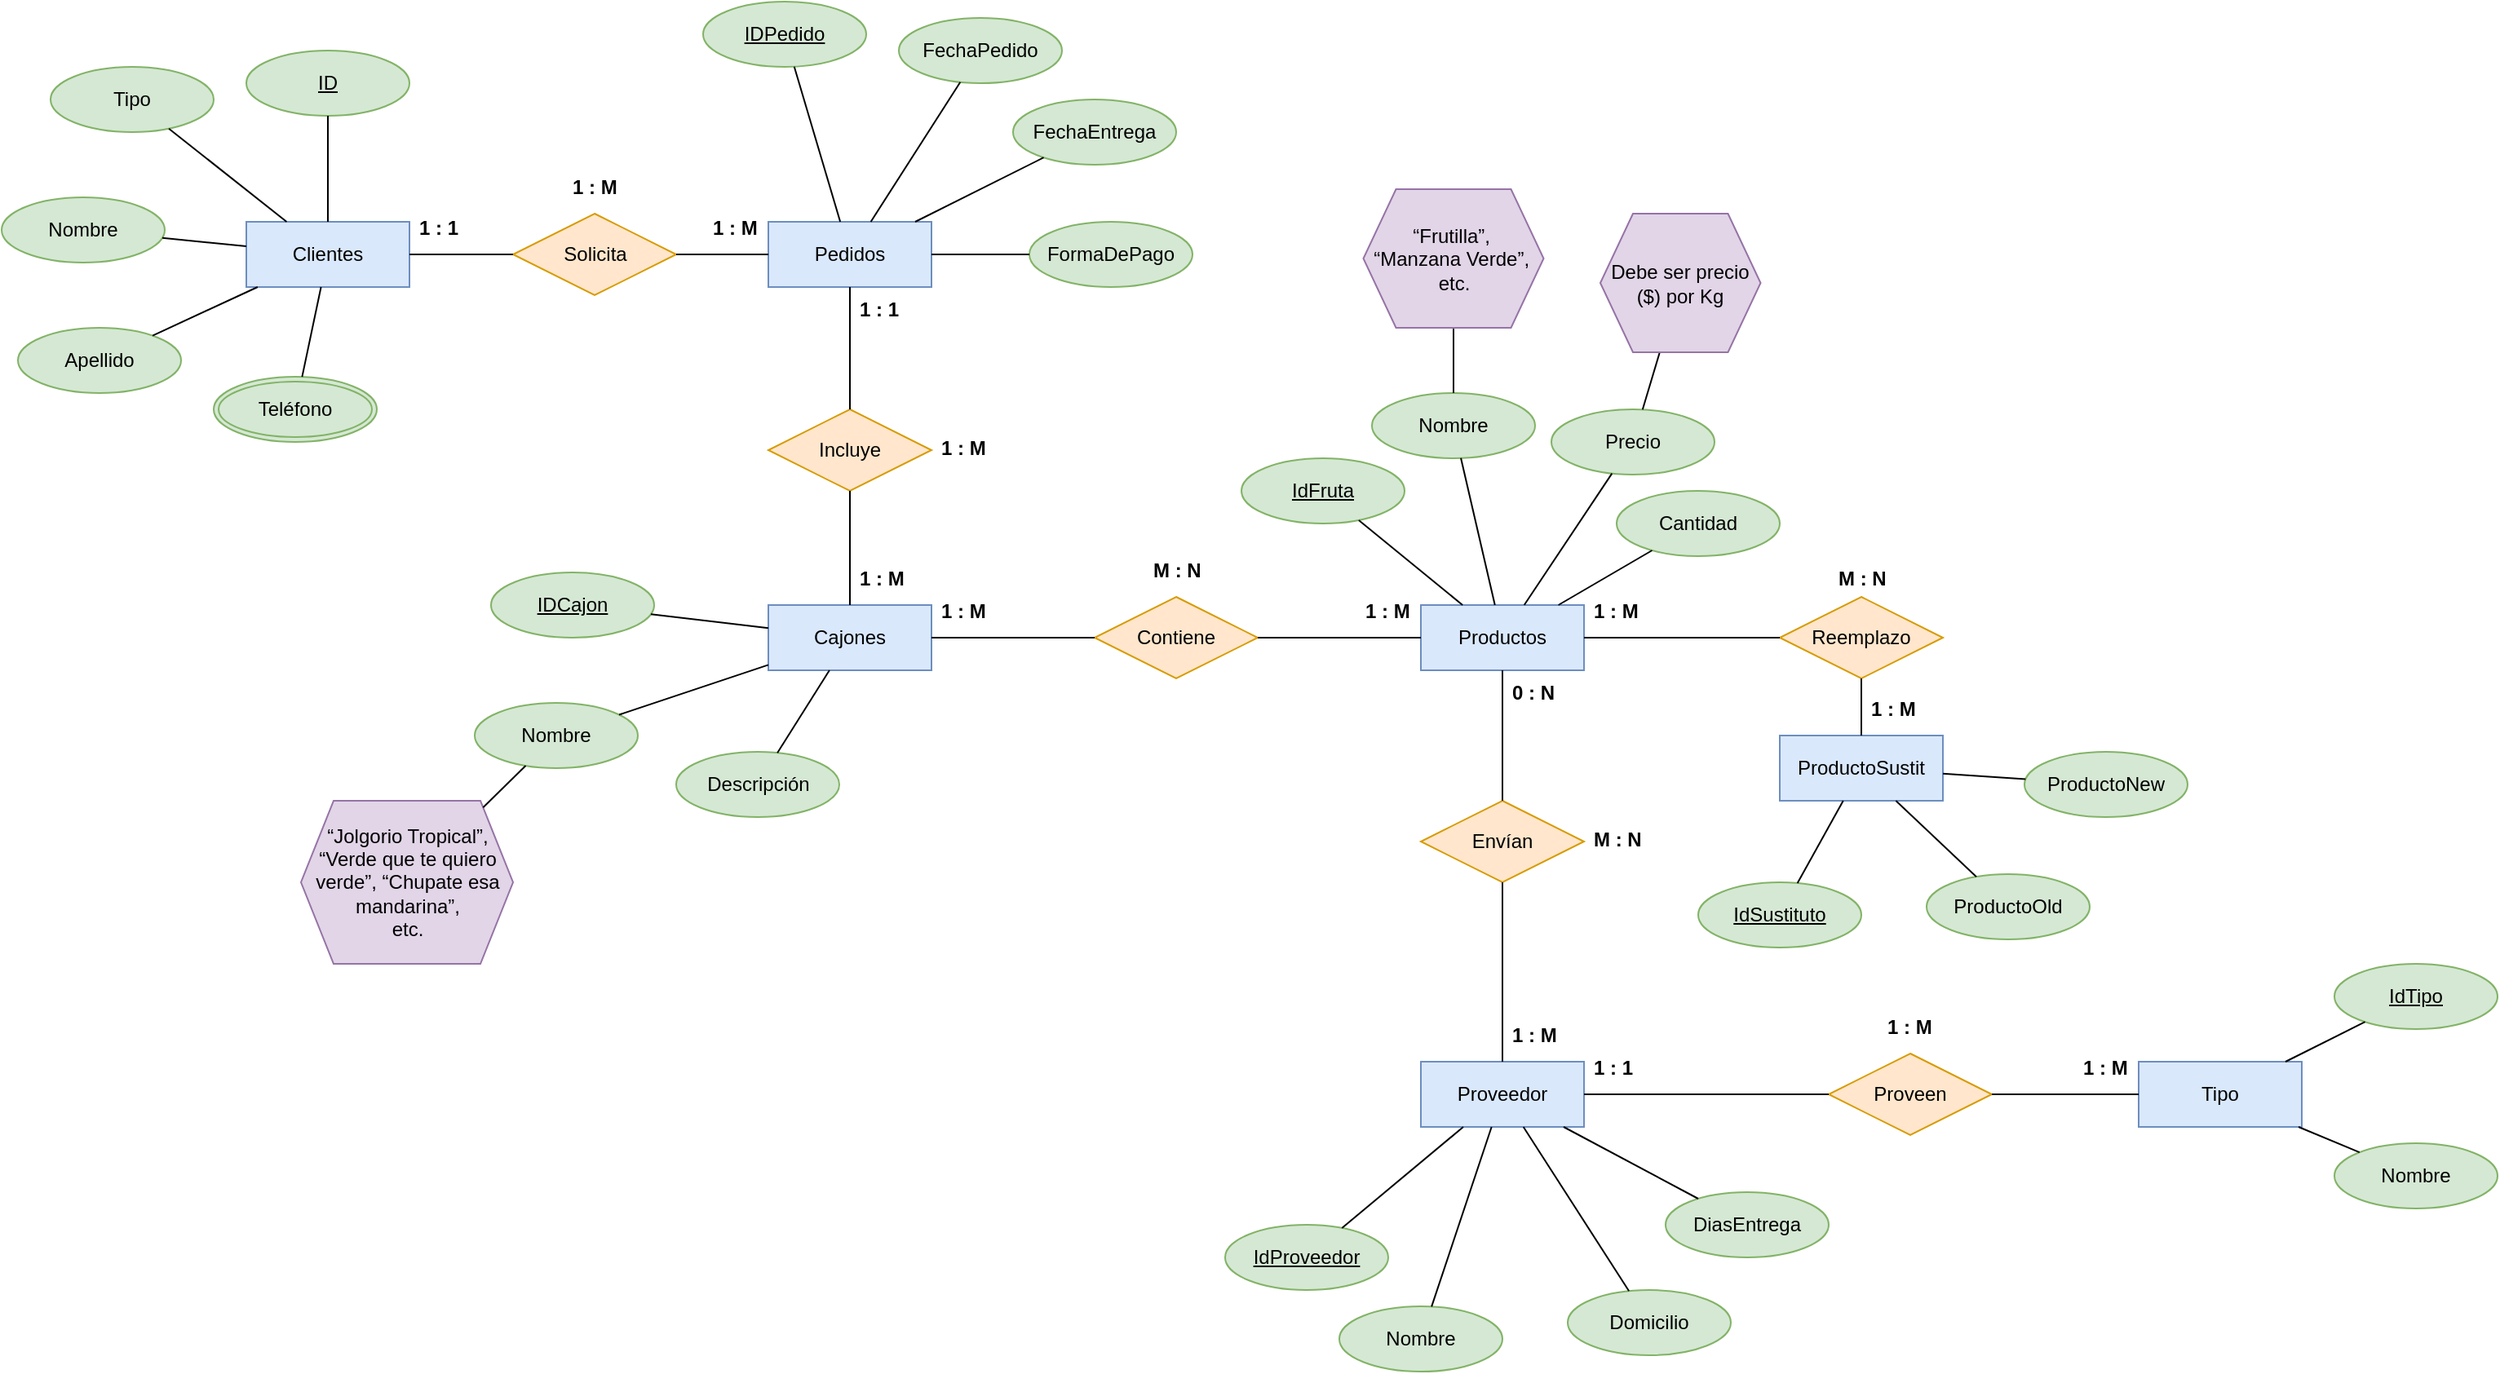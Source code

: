 <mxfile version="24.2.5" type="github">
  <diagram name="Página-1" id="Xyiwk5hmZsS1gzjUmidi">
    <mxGraphModel dx="1587" dy="481" grid="1" gridSize="10" guides="1" tooltips="1" connect="1" arrows="1" fold="1" page="1" pageScale="1" pageWidth="827" pageHeight="1169" math="0" shadow="0">
      <root>
        <mxCell id="0" />
        <mxCell id="1" parent="0" />
        <mxCell id="ENDCgceuRyKjVsSIVM5c-2" value="Clientes" style="whiteSpace=wrap;html=1;align=center;fillColor=#dae8fc;strokeColor=#6c8ebf;" parent="1" vertex="1">
          <mxGeometry x="-120" y="165" width="100" height="40" as="geometry" />
        </mxCell>
        <mxCell id="ENDCgceuRyKjVsSIVM5c-3" value="Pedidos" style="whiteSpace=wrap;html=1;align=center;fillColor=#dae8fc;strokeColor=#6c8ebf;" parent="1" vertex="1">
          <mxGeometry x="200" y="165" width="100" height="40" as="geometry" />
        </mxCell>
        <mxCell id="ENDCgceuRyKjVsSIVM5c-4" value="Solicita" style="shape=rhombus;perimeter=rhombusPerimeter;whiteSpace=wrap;html=1;align=center;fillColor=#ffe6cc;strokeColor=#d79b00;" parent="1" vertex="1">
          <mxGeometry x="43.5" y="160" width="100" height="50" as="geometry" />
        </mxCell>
        <mxCell id="ENDCgceuRyKjVsSIVM5c-5" value="Cajones" style="whiteSpace=wrap;html=1;align=center;fillColor=#dae8fc;strokeColor=#6c8ebf;" parent="1" vertex="1">
          <mxGeometry x="200" y="400" width="100" height="40" as="geometry" />
        </mxCell>
        <mxCell id="ENDCgceuRyKjVsSIVM5c-7" value="Productos" style="whiteSpace=wrap;html=1;align=center;fillColor=#dae8fc;strokeColor=#6c8ebf;" parent="1" vertex="1">
          <mxGeometry x="600" y="400" width="100" height="40" as="geometry" />
        </mxCell>
        <mxCell id="ENDCgceuRyKjVsSIVM5c-8" value="Contiene" style="shape=rhombus;perimeter=rhombusPerimeter;whiteSpace=wrap;html=1;align=center;fillColor=#ffe6cc;strokeColor=#d79b00;" parent="1" vertex="1">
          <mxGeometry x="400" y="395" width="100" height="50" as="geometry" />
        </mxCell>
        <mxCell id="ENDCgceuRyKjVsSIVM5c-9" value="Proveedor" style="whiteSpace=wrap;html=1;align=center;fillColor=#dae8fc;strokeColor=#6c8ebf;" parent="1" vertex="1">
          <mxGeometry x="600" y="680" width="100" height="40" as="geometry" />
        </mxCell>
        <mxCell id="ENDCgceuRyKjVsSIVM5c-10" value="Envían" style="shape=rhombus;perimeter=rhombusPerimeter;whiteSpace=wrap;html=1;align=center;fillColor=#ffe6cc;strokeColor=#d79b00;" parent="1" vertex="1">
          <mxGeometry x="600" y="520" width="100" height="50" as="geometry" />
        </mxCell>
        <mxCell id="ENDCgceuRyKjVsSIVM5c-11" value="Tipo" style="whiteSpace=wrap;html=1;align=center;fillColor=#dae8fc;strokeColor=#6c8ebf;" parent="1" vertex="1">
          <mxGeometry x="1040" y="680" width="100" height="40" as="geometry" />
        </mxCell>
        <mxCell id="ENDCgceuRyKjVsSIVM5c-12" value="ProductoSustit" style="whiteSpace=wrap;html=1;align=center;fillColor=#dae8fc;strokeColor=#6c8ebf;" parent="1" vertex="1">
          <mxGeometry x="820" y="480" width="100" height="40" as="geometry" />
        </mxCell>
        <mxCell id="ENDCgceuRyKjVsSIVM5c-14" value="" style="endArrow=none;html=1;rounded=0;" parent="1" source="ENDCgceuRyKjVsSIVM5c-2" target="ENDCgceuRyKjVsSIVM5c-4" edge="1">
          <mxGeometry relative="1" as="geometry">
            <mxPoint x="90" y="245" as="sourcePoint" />
            <mxPoint x="250" y="245" as="targetPoint" />
          </mxGeometry>
        </mxCell>
        <mxCell id="ENDCgceuRyKjVsSIVM5c-15" value="" style="endArrow=none;html=1;rounded=0;" parent="1" source="ENDCgceuRyKjVsSIVM5c-4" target="ENDCgceuRyKjVsSIVM5c-3" edge="1">
          <mxGeometry relative="1" as="geometry">
            <mxPoint x="110" y="255" as="sourcePoint" />
            <mxPoint x="270" y="255" as="targetPoint" />
          </mxGeometry>
        </mxCell>
        <mxCell id="ENDCgceuRyKjVsSIVM5c-16" value="1 : M" style="text;strokeColor=none;fillColor=none;spacingLeft=4;spacingRight=4;overflow=hidden;rotatable=0;points=[[0,0.5],[1,0.5]];portConstraint=eastwest;fontSize=12;whiteSpace=wrap;html=1;fontStyle=1" parent="1" vertex="1">
          <mxGeometry x="73.5" y="130" width="40" height="30" as="geometry" />
        </mxCell>
        <mxCell id="ENDCgceuRyKjVsSIVM5c-17" value="1 : M" style="text;strokeColor=none;fillColor=none;spacingLeft=4;spacingRight=4;overflow=hidden;rotatable=0;points=[[0,0.5],[1,0.5]];portConstraint=eastwest;fontSize=12;whiteSpace=wrap;html=1;fontStyle=1" parent="1" vertex="1">
          <mxGeometry x="160" y="155" width="40" height="30" as="geometry" />
        </mxCell>
        <mxCell id="ENDCgceuRyKjVsSIVM5c-18" value="1 : 1" style="text;strokeColor=none;fillColor=none;spacingLeft=4;spacingRight=4;overflow=hidden;rotatable=0;points=[[0,0.5],[1,0.5]];portConstraint=eastwest;fontSize=12;whiteSpace=wrap;html=1;fontStyle=1" parent="1" vertex="1">
          <mxGeometry x="-20" y="155" width="40" height="30" as="geometry" />
        </mxCell>
        <mxCell id="ENDCgceuRyKjVsSIVM5c-19" value="Incluye" style="shape=rhombus;perimeter=rhombusPerimeter;whiteSpace=wrap;html=1;align=center;fillColor=#ffe6cc;strokeColor=#d79b00;" parent="1" vertex="1">
          <mxGeometry x="200" y="280" width="100" height="50" as="geometry" />
        </mxCell>
        <mxCell id="ENDCgceuRyKjVsSIVM5c-20" value="" style="endArrow=none;html=1;rounded=0;" parent="1" source="ENDCgceuRyKjVsSIVM5c-3" target="ENDCgceuRyKjVsSIVM5c-19" edge="1">
          <mxGeometry relative="1" as="geometry">
            <mxPoint x="90" y="270" as="sourcePoint" />
            <mxPoint x="250" y="270" as="targetPoint" />
          </mxGeometry>
        </mxCell>
        <mxCell id="ENDCgceuRyKjVsSIVM5c-21" value="" style="endArrow=none;html=1;rounded=0;" parent="1" source="ENDCgceuRyKjVsSIVM5c-19" target="ENDCgceuRyKjVsSIVM5c-5" edge="1">
          <mxGeometry relative="1" as="geometry">
            <mxPoint x="80" y="320" as="sourcePoint" />
            <mxPoint x="240" y="320" as="targetPoint" />
          </mxGeometry>
        </mxCell>
        <mxCell id="ENDCgceuRyKjVsSIVM5c-22" value="1 : M" style="text;strokeColor=none;fillColor=none;spacingLeft=4;spacingRight=4;overflow=hidden;rotatable=0;points=[[0,0.5],[1,0.5]];portConstraint=eastwest;fontSize=12;whiteSpace=wrap;html=1;fontStyle=1" parent="1" vertex="1">
          <mxGeometry x="300" y="290" width="40" height="30" as="geometry" />
        </mxCell>
        <mxCell id="ENDCgceuRyKjVsSIVM5c-23" value="ID" style="ellipse;whiteSpace=wrap;html=1;align=center;fontStyle=4;fillColor=#d5e8d4;strokeColor=#82b366;" parent="1" vertex="1">
          <mxGeometry x="-120" y="60" width="100" height="40" as="geometry" />
        </mxCell>
        <mxCell id="ENDCgceuRyKjVsSIVM5c-24" value="Tipo" style="ellipse;whiteSpace=wrap;html=1;align=center;fillColor=#d5e8d4;strokeColor=#82b366;" parent="1" vertex="1">
          <mxGeometry x="-240" y="70" width="100" height="40" as="geometry" />
        </mxCell>
        <mxCell id="ENDCgceuRyKjVsSIVM5c-25" value="Nombre" style="ellipse;whiteSpace=wrap;html=1;align=center;fillColor=#d5e8d4;strokeColor=#82b366;" parent="1" vertex="1">
          <mxGeometry x="-270" y="150" width="100" height="40" as="geometry" />
        </mxCell>
        <mxCell id="ENDCgceuRyKjVsSIVM5c-26" value="Apellido" style="ellipse;whiteSpace=wrap;html=1;align=center;fillColor=#d5e8d4;strokeColor=#82b366;" parent="1" vertex="1">
          <mxGeometry x="-260" y="230" width="100" height="40" as="geometry" />
        </mxCell>
        <mxCell id="ENDCgceuRyKjVsSIVM5c-27" value="" style="endArrow=none;html=1;rounded=0;" parent="1" source="ENDCgceuRyKjVsSIVM5c-23" target="ENDCgceuRyKjVsSIVM5c-2" edge="1">
          <mxGeometry relative="1" as="geometry">
            <mxPoint x="-90" y="100" as="sourcePoint" />
            <mxPoint x="70" y="100" as="targetPoint" />
          </mxGeometry>
        </mxCell>
        <mxCell id="ENDCgceuRyKjVsSIVM5c-28" value="" style="endArrow=none;html=1;rounded=0;" parent="1" source="ENDCgceuRyKjVsSIVM5c-24" target="ENDCgceuRyKjVsSIVM5c-2" edge="1">
          <mxGeometry relative="1" as="geometry">
            <mxPoint x="-150" y="140" as="sourcePoint" />
            <mxPoint x="10" y="140" as="targetPoint" />
          </mxGeometry>
        </mxCell>
        <mxCell id="ENDCgceuRyKjVsSIVM5c-30" value="" style="endArrow=none;html=1;rounded=0;" parent="1" source="ENDCgceuRyKjVsSIVM5c-25" target="ENDCgceuRyKjVsSIVM5c-2" edge="1">
          <mxGeometry relative="1" as="geometry">
            <mxPoint x="-190" y="290" as="sourcePoint" />
            <mxPoint x="-30" y="290" as="targetPoint" />
          </mxGeometry>
        </mxCell>
        <mxCell id="ENDCgceuRyKjVsSIVM5c-31" value="" style="endArrow=none;html=1;rounded=0;" parent="1" source="ENDCgceuRyKjVsSIVM5c-26" target="ENDCgceuRyKjVsSIVM5c-2" edge="1">
          <mxGeometry relative="1" as="geometry">
            <mxPoint x="-160" y="320" as="sourcePoint" />
            <mxPoint y="320" as="targetPoint" />
          </mxGeometry>
        </mxCell>
        <mxCell id="ENDCgceuRyKjVsSIVM5c-32" value="Teléfono" style="ellipse;shape=doubleEllipse;margin=3;whiteSpace=wrap;html=1;align=center;fillColor=#d5e8d4;strokeColor=#82b366;" parent="1" vertex="1">
          <mxGeometry x="-140" y="260" width="100" height="40" as="geometry" />
        </mxCell>
        <mxCell id="ENDCgceuRyKjVsSIVM5c-34" value="" style="endArrow=none;html=1;rounded=0;" parent="1" source="ENDCgceuRyKjVsSIVM5c-2" target="ENDCgceuRyKjVsSIVM5c-32" edge="1">
          <mxGeometry relative="1" as="geometry">
            <mxPoint x="-40" y="210" as="sourcePoint" />
            <mxPoint x="120" y="210" as="targetPoint" />
          </mxGeometry>
        </mxCell>
        <mxCell id="ENDCgceuRyKjVsSIVM5c-35" value="IDPedido" style="ellipse;whiteSpace=wrap;html=1;align=center;fontStyle=4;fillColor=#d5e8d4;strokeColor=#82b366;" parent="1" vertex="1">
          <mxGeometry x="160" y="30" width="100" height="40" as="geometry" />
        </mxCell>
        <mxCell id="ENDCgceuRyKjVsSIVM5c-36" value="FechaPedido" style="ellipse;whiteSpace=wrap;html=1;align=center;fillColor=#d5e8d4;strokeColor=#82b366;" parent="1" vertex="1">
          <mxGeometry x="280" y="40" width="100" height="40" as="geometry" />
        </mxCell>
        <mxCell id="ENDCgceuRyKjVsSIVM5c-37" value="FechaEntrega" style="ellipse;whiteSpace=wrap;html=1;align=center;fillColor=#d5e8d4;strokeColor=#82b366;" parent="1" vertex="1">
          <mxGeometry x="350" y="90" width="100" height="40" as="geometry" />
        </mxCell>
        <mxCell id="ENDCgceuRyKjVsSIVM5c-38" value="FormaDePago" style="ellipse;whiteSpace=wrap;html=1;align=center;fillColor=#d5e8d4;strokeColor=#82b366;" parent="1" vertex="1">
          <mxGeometry x="360" y="165" width="100" height="40" as="geometry" />
        </mxCell>
        <mxCell id="ENDCgceuRyKjVsSIVM5c-39" value="" style="endArrow=none;html=1;rounded=0;" parent="1" source="ENDCgceuRyKjVsSIVM5c-35" target="ENDCgceuRyKjVsSIVM5c-3" edge="1">
          <mxGeometry relative="1" as="geometry">
            <mxPoint x="130" y="130" as="sourcePoint" />
            <mxPoint x="290" y="130" as="targetPoint" />
          </mxGeometry>
        </mxCell>
        <mxCell id="ENDCgceuRyKjVsSIVM5c-40" value="" style="endArrow=none;html=1;rounded=0;" parent="1" source="ENDCgceuRyKjVsSIVM5c-36" target="ENDCgceuRyKjVsSIVM5c-3" edge="1">
          <mxGeometry relative="1" as="geometry">
            <mxPoint x="290" y="120" as="sourcePoint" />
            <mxPoint x="450" y="120" as="targetPoint" />
          </mxGeometry>
        </mxCell>
        <mxCell id="ENDCgceuRyKjVsSIVM5c-41" value="" style="endArrow=none;html=1;rounded=0;" parent="1" source="ENDCgceuRyKjVsSIVM5c-3" target="ENDCgceuRyKjVsSIVM5c-37" edge="1">
          <mxGeometry relative="1" as="geometry">
            <mxPoint x="310" y="150" as="sourcePoint" />
            <mxPoint x="470" y="150" as="targetPoint" />
          </mxGeometry>
        </mxCell>
        <mxCell id="ENDCgceuRyKjVsSIVM5c-42" value="" style="endArrow=none;html=1;rounded=0;" parent="1" source="ENDCgceuRyKjVsSIVM5c-3" target="ENDCgceuRyKjVsSIVM5c-38" edge="1">
          <mxGeometry relative="1" as="geometry">
            <mxPoint x="340" y="240" as="sourcePoint" />
            <mxPoint x="500" y="240" as="targetPoint" />
          </mxGeometry>
        </mxCell>
        <mxCell id="ENDCgceuRyKjVsSIVM5c-45" value="1 : M" style="text;strokeColor=none;fillColor=none;spacingLeft=4;spacingRight=4;overflow=hidden;rotatable=0;points=[[0,0.5],[1,0.5]];portConstraint=eastwest;fontSize=12;whiteSpace=wrap;html=1;fontStyle=1" parent="1" vertex="1">
          <mxGeometry x="250" y="370" width="40" height="30" as="geometry" />
        </mxCell>
        <mxCell id="ENDCgceuRyKjVsSIVM5c-46" value="1 : 1" style="text;strokeColor=none;fillColor=none;spacingLeft=4;spacingRight=4;overflow=hidden;rotatable=0;points=[[0,0.5],[1,0.5]];portConstraint=eastwest;fontSize=12;whiteSpace=wrap;html=1;fontStyle=1" parent="1" vertex="1">
          <mxGeometry x="250" y="205" width="40" height="30" as="geometry" />
        </mxCell>
        <mxCell id="ENDCgceuRyKjVsSIVM5c-47" value="IDCajon" style="ellipse;whiteSpace=wrap;html=1;align=center;fontStyle=4;fillColor=#d5e8d4;strokeColor=#82b366;" parent="1" vertex="1">
          <mxGeometry x="30" y="380" width="100" height="40" as="geometry" />
        </mxCell>
        <mxCell id="ENDCgceuRyKjVsSIVM5c-48" value="Nombre" style="ellipse;whiteSpace=wrap;html=1;align=center;fillColor=#d5e8d4;strokeColor=#82b366;" parent="1" vertex="1">
          <mxGeometry x="20" y="460" width="100" height="40" as="geometry" />
        </mxCell>
        <mxCell id="ENDCgceuRyKjVsSIVM5c-49" value="Descripción" style="ellipse;whiteSpace=wrap;html=1;align=center;fillColor=#d5e8d4;strokeColor=#82b366;" parent="1" vertex="1">
          <mxGeometry x="143.5" y="490" width="100" height="40" as="geometry" />
        </mxCell>
        <mxCell id="ENDCgceuRyKjVsSIVM5c-50" value="" style="endArrow=none;html=1;rounded=0;" parent="1" source="ENDCgceuRyKjVsSIVM5c-47" target="ENDCgceuRyKjVsSIVM5c-5" edge="1">
          <mxGeometry relative="1" as="geometry">
            <mxPoint x="160" y="490" as="sourcePoint" />
            <mxPoint x="320" y="490" as="targetPoint" />
          </mxGeometry>
        </mxCell>
        <mxCell id="ENDCgceuRyKjVsSIVM5c-51" value="" style="endArrow=none;html=1;rounded=0;" parent="1" source="ENDCgceuRyKjVsSIVM5c-48" target="ENDCgceuRyKjVsSIVM5c-5" edge="1">
          <mxGeometry relative="1" as="geometry">
            <mxPoint x="170" y="500" as="sourcePoint" />
            <mxPoint x="330" y="500" as="targetPoint" />
          </mxGeometry>
        </mxCell>
        <mxCell id="ENDCgceuRyKjVsSIVM5c-52" value="" style="endArrow=none;html=1;rounded=0;" parent="1" source="ENDCgceuRyKjVsSIVM5c-49" target="ENDCgceuRyKjVsSIVM5c-5" edge="1">
          <mxGeometry relative="1" as="geometry">
            <mxPoint x="280" y="510" as="sourcePoint" />
            <mxPoint x="440" y="510" as="targetPoint" />
          </mxGeometry>
        </mxCell>
        <mxCell id="ENDCgceuRyKjVsSIVM5c-53" value="" style="endArrow=none;html=1;rounded=0;" parent="1" source="ENDCgceuRyKjVsSIVM5c-5" target="ENDCgceuRyKjVsSIVM5c-8" edge="1">
          <mxGeometry relative="1" as="geometry">
            <mxPoint x="370" y="520" as="sourcePoint" />
            <mxPoint x="530" y="520" as="targetPoint" />
          </mxGeometry>
        </mxCell>
        <mxCell id="ENDCgceuRyKjVsSIVM5c-54" value="" style="endArrow=none;html=1;rounded=0;" parent="1" source="ENDCgceuRyKjVsSIVM5c-8" target="ENDCgceuRyKjVsSIVM5c-7" edge="1">
          <mxGeometry relative="1" as="geometry">
            <mxPoint x="400" y="510" as="sourcePoint" />
            <mxPoint x="560" y="510" as="targetPoint" />
          </mxGeometry>
        </mxCell>
        <mxCell id="ENDCgceuRyKjVsSIVM5c-55" value="“Jolgorio Tropical”, “Verde que te quiero verde”, “Chupate esa mandarina”,&lt;div&gt;etc.&lt;/div&gt;" style="shape=hexagon;perimeter=hexagonPerimeter2;whiteSpace=wrap;html=1;fixedSize=1;fillColor=#e1d5e7;strokeColor=#9673a6;" parent="1" vertex="1">
          <mxGeometry x="-86.5" y="520" width="130" height="100" as="geometry" />
        </mxCell>
        <mxCell id="ENDCgceuRyKjVsSIVM5c-56" value="" style="endArrow=none;html=1;rounded=0;" parent="1" source="ENDCgceuRyKjVsSIVM5c-48" target="ENDCgceuRyKjVsSIVM5c-55" edge="1">
          <mxGeometry relative="1" as="geometry">
            <mxPoint x="70" y="600" as="sourcePoint" />
            <mxPoint x="230" y="600" as="targetPoint" />
          </mxGeometry>
        </mxCell>
        <mxCell id="ENDCgceuRyKjVsSIVM5c-57" value="IdFruta" style="ellipse;whiteSpace=wrap;html=1;align=center;fontStyle=4;fillColor=#d5e8d4;strokeColor=#82b366;" parent="1" vertex="1">
          <mxGeometry x="490" y="310" width="100" height="40" as="geometry" />
        </mxCell>
        <mxCell id="ENDCgceuRyKjVsSIVM5c-58" value="Nombre" style="ellipse;whiteSpace=wrap;html=1;align=center;fillColor=#d5e8d4;strokeColor=#82b366;" parent="1" vertex="1">
          <mxGeometry x="570" y="270" width="100" height="40" as="geometry" />
        </mxCell>
        <mxCell id="ENDCgceuRyKjVsSIVM5c-59" value="M : N" style="text;strokeColor=none;fillColor=none;spacingLeft=4;spacingRight=4;overflow=hidden;rotatable=0;points=[[0,0.5],[1,0.5]];portConstraint=eastwest;fontSize=12;whiteSpace=wrap;html=1;fontStyle=1" parent="1" vertex="1">
          <mxGeometry x="430" y="365" width="40" height="30" as="geometry" />
        </mxCell>
        <mxCell id="ENDCgceuRyKjVsSIVM5c-60" value="1 : M" style="text;strokeColor=none;fillColor=none;spacingLeft=4;spacingRight=4;overflow=hidden;rotatable=0;points=[[0,0.5],[1,0.5]];portConstraint=eastwest;fontSize=12;whiteSpace=wrap;html=1;fontStyle=1" parent="1" vertex="1">
          <mxGeometry x="300" y="390" width="40" height="30" as="geometry" />
        </mxCell>
        <mxCell id="ENDCgceuRyKjVsSIVM5c-61" value="1 : M" style="text;strokeColor=none;fillColor=none;spacingLeft=4;spacingRight=4;overflow=hidden;rotatable=0;points=[[0,0.5],[1,0.5]];portConstraint=eastwest;fontSize=12;whiteSpace=wrap;html=1;fontStyle=1" parent="1" vertex="1">
          <mxGeometry x="560" y="390" width="40" height="30" as="geometry" />
        </mxCell>
        <mxCell id="ENDCgceuRyKjVsSIVM5c-62" value="Precio" style="ellipse;whiteSpace=wrap;html=1;align=center;fillColor=#d5e8d4;strokeColor=#82b366;" parent="1" vertex="1">
          <mxGeometry x="680" y="280" width="100" height="40" as="geometry" />
        </mxCell>
        <mxCell id="ENDCgceuRyKjVsSIVM5c-63" value="" style="endArrow=none;html=1;rounded=0;" parent="1" source="ENDCgceuRyKjVsSIVM5c-57" target="ENDCgceuRyKjVsSIVM5c-7" edge="1">
          <mxGeometry relative="1" as="geometry">
            <mxPoint x="650" y="360" as="sourcePoint" />
            <mxPoint x="810" y="360" as="targetPoint" />
          </mxGeometry>
        </mxCell>
        <mxCell id="ENDCgceuRyKjVsSIVM5c-64" value="" style="endArrow=none;html=1;rounded=0;" parent="1" source="ENDCgceuRyKjVsSIVM5c-58" target="ENDCgceuRyKjVsSIVM5c-7" edge="1">
          <mxGeometry relative="1" as="geometry">
            <mxPoint x="580" y="390" as="sourcePoint" />
            <mxPoint x="740" y="390" as="targetPoint" />
          </mxGeometry>
        </mxCell>
        <mxCell id="ENDCgceuRyKjVsSIVM5c-65" value="" style="endArrow=none;html=1;rounded=0;" parent="1" source="ENDCgceuRyKjVsSIVM5c-62" target="ENDCgceuRyKjVsSIVM5c-7" edge="1">
          <mxGeometry relative="1" as="geometry">
            <mxPoint x="580" y="390" as="sourcePoint" />
            <mxPoint x="740" y="390" as="targetPoint" />
          </mxGeometry>
        </mxCell>
        <mxCell id="ENDCgceuRyKjVsSIVM5c-66" value="" style="endArrow=none;html=1;rounded=0;" parent="1" source="ENDCgceuRyKjVsSIVM5c-68" target="ENDCgceuRyKjVsSIVM5c-58" edge="1">
          <mxGeometry relative="1" as="geometry">
            <mxPoint x="540" y="260" as="sourcePoint" />
            <mxPoint x="700" y="260" as="targetPoint" />
          </mxGeometry>
        </mxCell>
        <mxCell id="ENDCgceuRyKjVsSIVM5c-67" value="" style="endArrow=none;html=1;rounded=0;" parent="1" source="ENDCgceuRyKjVsSIVM5c-69" target="ENDCgceuRyKjVsSIVM5c-62" edge="1">
          <mxGeometry relative="1" as="geometry">
            <mxPoint x="760" y="290" as="sourcePoint" />
            <mxPoint x="920" y="290" as="targetPoint" />
          </mxGeometry>
        </mxCell>
        <mxCell id="ENDCgceuRyKjVsSIVM5c-68" value="“Frutilla”,&amp;nbsp;&lt;div&gt;&lt;span style=&quot;background-color: initial;&quot;&gt;“Manzana Verde”,&amp;nbsp;&lt;/span&gt;&lt;/div&gt;&lt;div&gt;&lt;span style=&quot;background-color: initial;&quot;&gt;etc.&lt;/span&gt;&lt;/div&gt;" style="shape=hexagon;perimeter=hexagonPerimeter2;whiteSpace=wrap;html=1;fixedSize=1;fillColor=#e1d5e7;strokeColor=#9673a6;" parent="1" vertex="1">
          <mxGeometry x="564.75" y="145" width="110.5" height="85" as="geometry" />
        </mxCell>
        <mxCell id="ENDCgceuRyKjVsSIVM5c-69" value="Debe ser precio ($) por Kg" style="shape=hexagon;perimeter=hexagonPerimeter2;whiteSpace=wrap;html=1;fixedSize=1;fillColor=#e1d5e7;strokeColor=#9673a6;" parent="1" vertex="1">
          <mxGeometry x="710" y="160" width="98.25" height="85" as="geometry" />
        </mxCell>
        <mxCell id="ENDCgceuRyKjVsSIVM5c-70" value="" style="endArrow=none;html=1;rounded=0;" parent="1" source="ENDCgceuRyKjVsSIVM5c-7" target="ENDCgceuRyKjVsSIVM5c-10" edge="1">
          <mxGeometry relative="1" as="geometry">
            <mxPoint x="530" y="540" as="sourcePoint" />
            <mxPoint x="690" y="540" as="targetPoint" />
          </mxGeometry>
        </mxCell>
        <mxCell id="ENDCgceuRyKjVsSIVM5c-71" value="" style="endArrow=none;html=1;rounded=0;" parent="1" source="ENDCgceuRyKjVsSIVM5c-10" target="ENDCgceuRyKjVsSIVM5c-9" edge="1">
          <mxGeometry relative="1" as="geometry">
            <mxPoint x="560" y="660" as="sourcePoint" />
            <mxPoint x="720" y="660" as="targetPoint" />
          </mxGeometry>
        </mxCell>
        <mxCell id="ENDCgceuRyKjVsSIVM5c-72" value="Proveen" style="shape=rhombus;perimeter=rhombusPerimeter;whiteSpace=wrap;html=1;align=center;fillColor=#ffe6cc;strokeColor=#d79b00;" parent="1" vertex="1">
          <mxGeometry x="850" y="675" width="100" height="50" as="geometry" />
        </mxCell>
        <mxCell id="ENDCgceuRyKjVsSIVM5c-73" value="" style="endArrow=none;html=1;rounded=0;" parent="1" source="ENDCgceuRyKjVsSIVM5c-9" target="ENDCgceuRyKjVsSIVM5c-72" edge="1">
          <mxGeometry relative="1" as="geometry">
            <mxPoint x="690" y="490" as="sourcePoint" />
            <mxPoint x="850" y="490" as="targetPoint" />
            <Array as="points" />
          </mxGeometry>
        </mxCell>
        <mxCell id="ENDCgceuRyKjVsSIVM5c-74" value="" style="endArrow=none;html=1;rounded=0;" parent="1" source="ENDCgceuRyKjVsSIVM5c-72" target="ENDCgceuRyKjVsSIVM5c-11" edge="1">
          <mxGeometry relative="1" as="geometry">
            <mxPoint x="1480" y="575" as="sourcePoint" />
            <mxPoint x="1640" y="575" as="targetPoint" />
          </mxGeometry>
        </mxCell>
        <mxCell id="ENDCgceuRyKjVsSIVM5c-75" value="M : N" style="text;strokeColor=none;fillColor=none;spacingLeft=4;spacingRight=4;overflow=hidden;rotatable=0;points=[[0,0.5],[1,0.5]];portConstraint=eastwest;fontSize=12;whiteSpace=wrap;html=1;fontStyle=1" parent="1" vertex="1">
          <mxGeometry x="700" y="530" width="40" height="30" as="geometry" />
        </mxCell>
        <mxCell id="ENDCgceuRyKjVsSIVM5c-76" value="0 : N" style="text;strokeColor=none;fillColor=none;spacingLeft=4;spacingRight=4;overflow=hidden;rotatable=0;points=[[0,0.5],[1,0.5]];portConstraint=eastwest;fontSize=12;whiteSpace=wrap;html=1;fontStyle=1" parent="1" vertex="1">
          <mxGeometry x="650" y="440" width="40" height="30" as="geometry" />
        </mxCell>
        <mxCell id="ENDCgceuRyKjVsSIVM5c-77" value="1 : M" style="text;strokeColor=none;fillColor=none;spacingLeft=4;spacingRight=4;overflow=hidden;rotatable=0;points=[[0,0.5],[1,0.5]];portConstraint=eastwest;fontSize=12;whiteSpace=wrap;html=1;fontStyle=1" parent="1" vertex="1">
          <mxGeometry x="650" y="650" width="40" height="30" as="geometry" />
        </mxCell>
        <mxCell id="ENDCgceuRyKjVsSIVM5c-78" value="1 : M" style="text;strokeColor=none;fillColor=none;spacingLeft=4;spacingRight=4;overflow=hidden;rotatable=0;points=[[0,0.5],[1,0.5]];portConstraint=eastwest;fontSize=12;whiteSpace=wrap;html=1;fontStyle=1" parent="1" vertex="1">
          <mxGeometry x="880" y="645" width="40" height="30" as="geometry" />
        </mxCell>
        <mxCell id="ENDCgceuRyKjVsSIVM5c-81" value="Reemplazo" style="shape=rhombus;perimeter=rhombusPerimeter;whiteSpace=wrap;html=1;align=center;fillColor=#ffe6cc;strokeColor=#d79b00;" parent="1" vertex="1">
          <mxGeometry x="820" y="395" width="100" height="50" as="geometry" />
        </mxCell>
        <mxCell id="ENDCgceuRyKjVsSIVM5c-82" value="IdProveedor" style="ellipse;whiteSpace=wrap;html=1;align=center;fontStyle=4;fillColor=#d5e8d4;strokeColor=#82b366;" parent="1" vertex="1">
          <mxGeometry x="480" y="780" width="100" height="40" as="geometry" />
        </mxCell>
        <mxCell id="ENDCgceuRyKjVsSIVM5c-83" value="Nombre" style="ellipse;whiteSpace=wrap;html=1;align=center;fillColor=#d5e8d4;strokeColor=#82b366;" parent="1" vertex="1">
          <mxGeometry x="550" y="830" width="100" height="40" as="geometry" />
        </mxCell>
        <mxCell id="ENDCgceuRyKjVsSIVM5c-84" value="Domicilio" style="ellipse;whiteSpace=wrap;html=1;align=center;fillColor=#d5e8d4;strokeColor=#82b366;" parent="1" vertex="1">
          <mxGeometry x="690" y="820" width="100" height="40" as="geometry" />
        </mxCell>
        <mxCell id="ENDCgceuRyKjVsSIVM5c-85" value="DiasEntrega" style="ellipse;whiteSpace=wrap;html=1;align=center;fillColor=#d5e8d4;strokeColor=#82b366;" parent="1" vertex="1">
          <mxGeometry x="750" y="760" width="100" height="40" as="geometry" />
        </mxCell>
        <mxCell id="ENDCgceuRyKjVsSIVM5c-86" value="" style="endArrow=none;html=1;rounded=0;" parent="1" source="ENDCgceuRyKjVsSIVM5c-82" target="ENDCgceuRyKjVsSIVM5c-9" edge="1">
          <mxGeometry relative="1" as="geometry">
            <mxPoint x="570" y="770" as="sourcePoint" />
            <mxPoint x="730" y="770" as="targetPoint" />
          </mxGeometry>
        </mxCell>
        <mxCell id="ENDCgceuRyKjVsSIVM5c-87" value="" style="endArrow=none;html=1;rounded=0;" parent="1" source="ENDCgceuRyKjVsSIVM5c-83" target="ENDCgceuRyKjVsSIVM5c-9" edge="1">
          <mxGeometry relative="1" as="geometry">
            <mxPoint x="610" y="820" as="sourcePoint" />
            <mxPoint x="770" y="820" as="targetPoint" />
          </mxGeometry>
        </mxCell>
        <mxCell id="ENDCgceuRyKjVsSIVM5c-88" value="" style="endArrow=none;html=1;rounded=0;" parent="1" source="ENDCgceuRyKjVsSIVM5c-9" target="ENDCgceuRyKjVsSIVM5c-84" edge="1">
          <mxGeometry relative="1" as="geometry">
            <mxPoint x="590" y="790" as="sourcePoint" />
            <mxPoint x="750" y="790" as="targetPoint" />
          </mxGeometry>
        </mxCell>
        <mxCell id="ENDCgceuRyKjVsSIVM5c-90" value="" style="endArrow=none;html=1;rounded=0;" parent="1" source="ENDCgceuRyKjVsSIVM5c-9" target="ENDCgceuRyKjVsSIVM5c-85" edge="1">
          <mxGeometry relative="1" as="geometry">
            <mxPoint x="700" y="730" as="sourcePoint" />
            <mxPoint x="860" y="730" as="targetPoint" />
          </mxGeometry>
        </mxCell>
        <mxCell id="ENDCgceuRyKjVsSIVM5c-91" value="IdTipo" style="ellipse;whiteSpace=wrap;html=1;align=center;fontStyle=4;fillColor=#d5e8d4;strokeColor=#82b366;" parent="1" vertex="1">
          <mxGeometry x="1160" y="620" width="100" height="40" as="geometry" />
        </mxCell>
        <mxCell id="ENDCgceuRyKjVsSIVM5c-92" value="" style="endArrow=none;html=1;rounded=0;" parent="1" source="ENDCgceuRyKjVsSIVM5c-91" target="ENDCgceuRyKjVsSIVM5c-11" edge="1">
          <mxGeometry relative="1" as="geometry">
            <mxPoint x="1229.999" y="689.681" as="sourcePoint" />
            <mxPoint x="768.61" y="730" as="targetPoint" />
          </mxGeometry>
        </mxCell>
        <mxCell id="ENDCgceuRyKjVsSIVM5c-93" value="Nombre" style="ellipse;whiteSpace=wrap;html=1;align=center;fillColor=#d5e8d4;strokeColor=#82b366;" parent="1" vertex="1">
          <mxGeometry x="1160" y="730" width="100" height="40" as="geometry" />
        </mxCell>
        <mxCell id="ENDCgceuRyKjVsSIVM5c-94" value="" style="endArrow=none;html=1;rounded=0;" parent="1" source="ENDCgceuRyKjVsSIVM5c-93" target="ENDCgceuRyKjVsSIVM5c-11" edge="1">
          <mxGeometry relative="1" as="geometry">
            <mxPoint x="1212.012" y="731.373" as="sourcePoint" />
            <mxPoint x="908.61" y="790" as="targetPoint" />
          </mxGeometry>
        </mxCell>
        <mxCell id="ENDCgceuRyKjVsSIVM5c-95" value="M : N" style="text;strokeColor=none;fillColor=none;spacingLeft=4;spacingRight=4;overflow=hidden;rotatable=0;points=[[0,0.5],[1,0.5]];portConstraint=eastwest;fontSize=12;whiteSpace=wrap;html=1;fontStyle=1" parent="1" vertex="1">
          <mxGeometry x="850" y="370" width="40" height="30" as="geometry" />
        </mxCell>
        <mxCell id="ENDCgceuRyKjVsSIVM5c-96" value="" style="endArrow=none;html=1;rounded=0;" parent="1" source="ENDCgceuRyKjVsSIVM5c-7" target="ENDCgceuRyKjVsSIVM5c-81" edge="1">
          <mxGeometry relative="1" as="geometry">
            <mxPoint x="740" y="490" as="sourcePoint" />
            <mxPoint x="900" y="490" as="targetPoint" />
          </mxGeometry>
        </mxCell>
        <mxCell id="ENDCgceuRyKjVsSIVM5c-97" value="" style="endArrow=none;html=1;rounded=0;" parent="1" source="ENDCgceuRyKjVsSIVM5c-81" target="ENDCgceuRyKjVsSIVM5c-12" edge="1">
          <mxGeometry relative="1" as="geometry">
            <mxPoint x="810" y="480" as="sourcePoint" />
            <mxPoint x="970" y="480" as="targetPoint" />
          </mxGeometry>
        </mxCell>
        <mxCell id="ENDCgceuRyKjVsSIVM5c-98" value="1 : M" style="text;strokeColor=none;fillColor=none;spacingLeft=4;spacingRight=4;overflow=hidden;rotatable=0;points=[[0,0.5],[1,0.5]];portConstraint=eastwest;fontSize=12;whiteSpace=wrap;html=1;fontStyle=1" parent="1" vertex="1">
          <mxGeometry x="870" y="450" width="40" height="30" as="geometry" />
        </mxCell>
        <mxCell id="ENDCgceuRyKjVsSIVM5c-99" value="1 : M" style="text;strokeColor=none;fillColor=none;spacingLeft=4;spacingRight=4;overflow=hidden;rotatable=0;points=[[0,0.5],[1,0.5]];portConstraint=eastwest;fontSize=12;whiteSpace=wrap;html=1;fontStyle=1" parent="1" vertex="1">
          <mxGeometry x="700" y="390" width="40" height="30" as="geometry" />
        </mxCell>
        <mxCell id="ENDCgceuRyKjVsSIVM5c-100" value="IdSustituto" style="ellipse;whiteSpace=wrap;html=1;align=center;fontStyle=4;fillColor=#d5e8d4;strokeColor=#82b366;" parent="1" vertex="1">
          <mxGeometry x="770" y="570" width="100" height="40" as="geometry" />
        </mxCell>
        <mxCell id="ENDCgceuRyKjVsSIVM5c-101" value="ProductoOld" style="ellipse;whiteSpace=wrap;html=1;align=center;fillColor=#d5e8d4;strokeColor=#82b366;" parent="1" vertex="1">
          <mxGeometry x="910" y="565" width="100" height="40" as="geometry" />
        </mxCell>
        <mxCell id="ENDCgceuRyKjVsSIVM5c-102" value="ProductoNew" style="ellipse;whiteSpace=wrap;html=1;align=center;fillColor=#d5e8d4;strokeColor=#82b366;" parent="1" vertex="1">
          <mxGeometry x="970" y="490" width="100" height="40" as="geometry" />
        </mxCell>
        <mxCell id="ENDCgceuRyKjVsSIVM5c-103" value="" style="endArrow=none;html=1;rounded=0;" parent="1" source="ENDCgceuRyKjVsSIVM5c-12" target="ENDCgceuRyKjVsSIVM5c-100" edge="1">
          <mxGeometry relative="1" as="geometry">
            <mxPoint x="870" y="660" as="sourcePoint" />
            <mxPoint x="1030" y="660" as="targetPoint" />
          </mxGeometry>
        </mxCell>
        <mxCell id="ENDCgceuRyKjVsSIVM5c-104" value="" style="endArrow=none;html=1;rounded=0;" parent="1" source="ENDCgceuRyKjVsSIVM5c-12" target="ENDCgceuRyKjVsSIVM5c-101" edge="1">
          <mxGeometry relative="1" as="geometry">
            <mxPoint x="960" y="570" as="sourcePoint" />
            <mxPoint x="1120" y="570" as="targetPoint" />
          </mxGeometry>
        </mxCell>
        <mxCell id="ENDCgceuRyKjVsSIVM5c-105" value="" style="endArrow=none;html=1;rounded=0;" parent="1" source="ENDCgceuRyKjVsSIVM5c-12" target="ENDCgceuRyKjVsSIVM5c-102" edge="1">
          <mxGeometry relative="1" as="geometry">
            <mxPoint x="980" y="520" as="sourcePoint" />
            <mxPoint x="1140" y="520" as="targetPoint" />
          </mxGeometry>
        </mxCell>
        <mxCell id="fh4j361l2mFlL4_-HvFS-2" value="1 : M" style="text;strokeColor=none;fillColor=none;spacingLeft=4;spacingRight=4;overflow=hidden;rotatable=0;points=[[0,0.5],[1,0.5]];portConstraint=eastwest;fontSize=12;whiteSpace=wrap;html=1;fontStyle=1" vertex="1" parent="1">
          <mxGeometry x="1000" y="670" width="40" height="30" as="geometry" />
        </mxCell>
        <mxCell id="fh4j361l2mFlL4_-HvFS-3" value="1 : 1" style="text;strokeColor=none;fillColor=none;spacingLeft=4;spacingRight=4;overflow=hidden;rotatable=0;points=[[0,0.5],[1,0.5]];portConstraint=eastwest;fontSize=12;whiteSpace=wrap;html=1;fontStyle=1" vertex="1" parent="1">
          <mxGeometry x="700" y="670" width="40" height="30" as="geometry" />
        </mxCell>
        <mxCell id="fh4j361l2mFlL4_-HvFS-4" value="Cantidad" style="ellipse;whiteSpace=wrap;html=1;align=center;fillColor=#d5e8d4;strokeColor=#82b366;" vertex="1" parent="1">
          <mxGeometry x="720" y="330" width="100" height="40" as="geometry" />
        </mxCell>
        <mxCell id="fh4j361l2mFlL4_-HvFS-7" value="" style="endArrow=none;html=1;rounded=0;" edge="1" parent="1" source="ENDCgceuRyKjVsSIVM5c-7" target="fh4j361l2mFlL4_-HvFS-4">
          <mxGeometry relative="1" as="geometry">
            <mxPoint x="790" y="360" as="sourcePoint" />
            <mxPoint x="950" y="360" as="targetPoint" />
          </mxGeometry>
        </mxCell>
      </root>
    </mxGraphModel>
  </diagram>
</mxfile>
